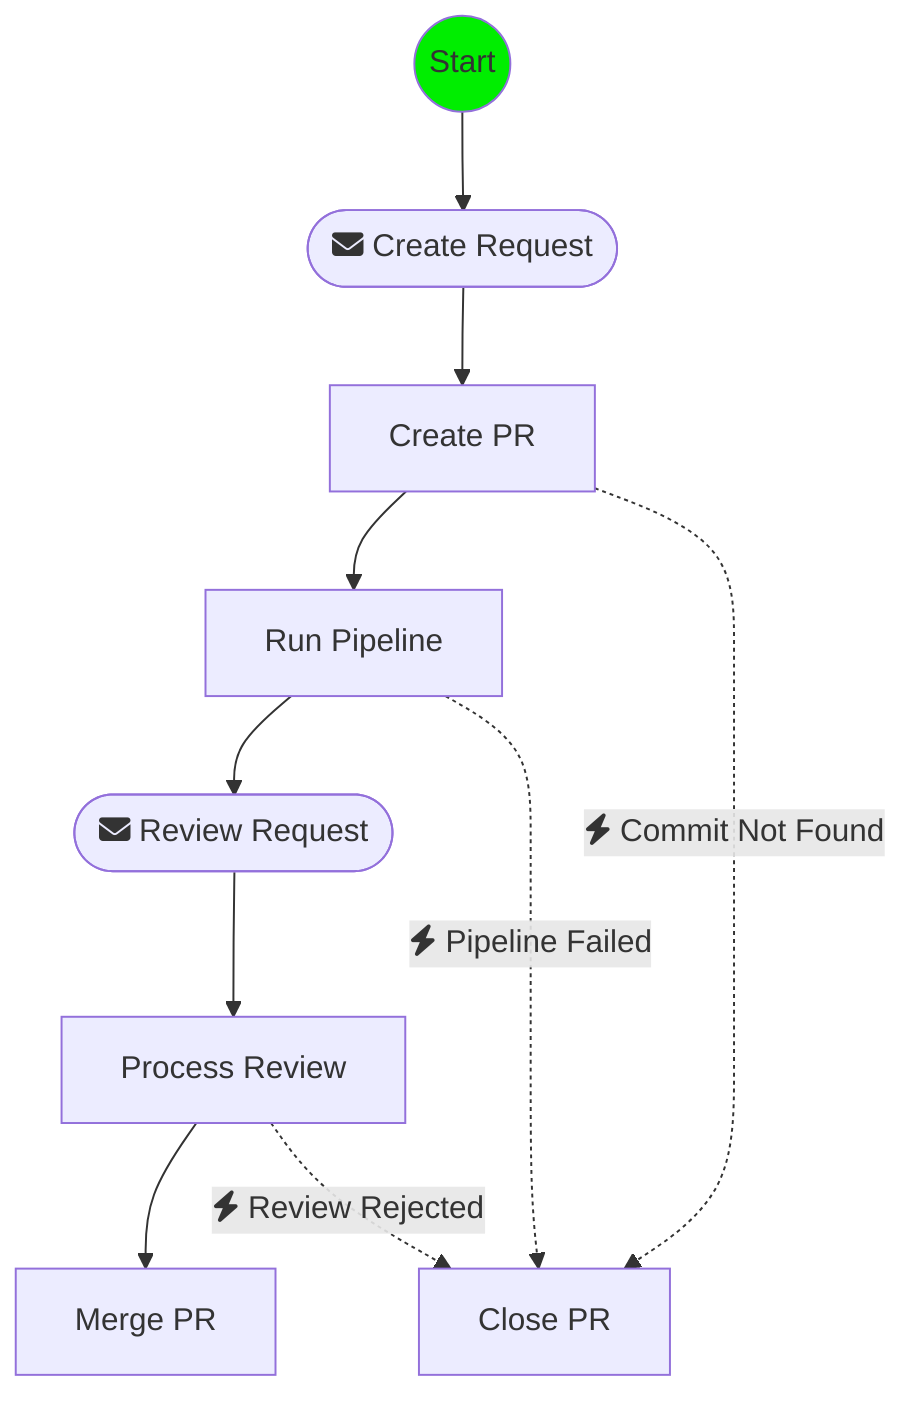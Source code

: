 flowchart TD
node0:::executed@{ shape: circle, label: "Start"}
node1@{ shape: stadium, label: "fa:fa-envelope Create Request"}
node0 --> node1
node2["Create PR"]
node1 --> node2
node3["Run Pipeline"]
node2 --> node3
node4@{ shape: stadium, label: "fa:fa-envelope Review Request"}
node3 --> node4
node5["Process Review"]
node4 --> node5
node6["Merge PR"]
node5 --> node6
node7["Close PR"]
node2 -.->|"fa:fa-bolt Commit Not Found"| node7
node3 -.->|"fa:fa-bolt Pipeline Failed"| node7
node5 -.->|"fa:fa-bolt Review Rejected"| node7
classDef executed fill:#0e0